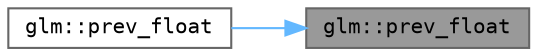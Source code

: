 digraph "glm::prev_float"
{
 // LATEX_PDF_SIZE
  bgcolor="transparent";
  edge [fontname=Terminal,fontsize=10,labelfontname=Helvetica,labelfontsize=10];
  node [fontname=Terminal,fontsize=10,shape=box,height=0.2,width=0.4];
  rankdir="RL";
  Node1 [label="glm::prev_float",height=0.2,width=0.4,color="gray40", fillcolor="grey60", style="filled", fontcolor="black",tooltip=" "];
  Node1 -> Node2 [dir="back",color="steelblue1",style="solid"];
  Node2 [label="glm::prev_float",height=0.2,width=0.4,color="grey40", fillcolor="white", style="filled",URL="$namespaceglm.html#a525b2e2f84d5421f0e854848b280de5c",tooltip=" "];
}
